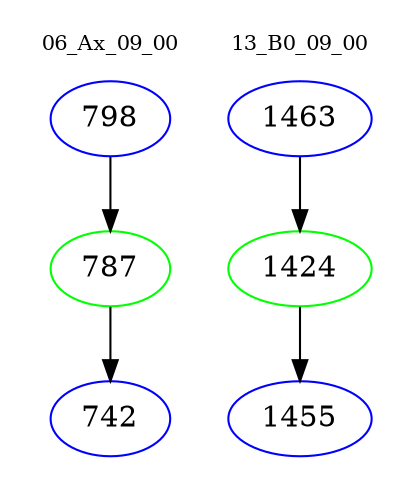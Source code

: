 digraph{
subgraph cluster_0 {
color = white
label = "06_Ax_09_00";
fontsize=10;
T0_798 [label="798", color="blue"]
T0_798 -> T0_787 [color="black"]
T0_787 [label="787", color="green"]
T0_787 -> T0_742 [color="black"]
T0_742 [label="742", color="blue"]
}
subgraph cluster_1 {
color = white
label = "13_B0_09_00";
fontsize=10;
T1_1463 [label="1463", color="blue"]
T1_1463 -> T1_1424 [color="black"]
T1_1424 [label="1424", color="green"]
T1_1424 -> T1_1455 [color="black"]
T1_1455 [label="1455", color="blue"]
}
}
